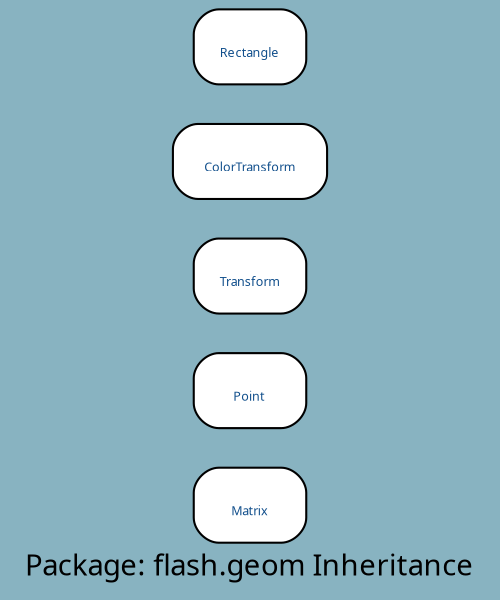 digraph uml {
	graph [label="Package: flash.geom Inheritance", ratio=compress, rankdir=RL, smoothing=avg_dist, overlap=compress, packMode="graph", labelloc=c, fontname="DejaVu Sans Condenesed", fontsize=14, bgcolor="#88B3C1", fontcolor=black];
	node [label="\N", style="rounded,filled", fillcolor="#96c288", fontcolor="#104E8B", fontname="FFF Harmony", fontsize=6, shape=record, color=black];
	edge [fontname=Sans, fontsize=8, minlen="1.2", color=black, fontcolor=black];
	graph [lp="120,12",
		bb="0,0,240,277"];
	"flash.geom.Matrix" [label="{\nMatrix}", fillcolor=white, URL="../types/flash/geom/Matrix.html", tooltip="\nMatrix", portPos=w, pos="120,43", rects="93,25,147,61", width="0.75", height="0.50"];
	"flash.geom.Point" [label="{\nPoint}", fillcolor=white, URL="../types/flash/geom/Point.html", tooltip="\nPoint", portPos=w, pos="120,97", rects="93,79,147,115", width="0.75", height="0.50"];
	"flash.geom.Transform" [label="{\nTransform}", fillcolor=white, URL="../types/flash/geom/Transform.html", tooltip="\nTransform", portPos=w, pos="120,151", rects="93,133,148,169", width="0.75", height="0.50"];
	"flash.geom.ColorTransform" [label="{\nColorTransform}", fillcolor=white, URL="../types/flash/geom/ColorTransform.html", tooltip="\nColorTransform", portPos=w, pos="120,205", rects="83,187,158,223", width="1.03", height="0.50"];
	"flash.geom.Rectangle" [label="{\nRectangle}", fillcolor=white, URL="../types/flash/geom/Rectangle.html", tooltip="\nRectangle", portPos=w, pos="120,259", rects="93,241,147,277", width="0.75", height="0.50"];
}
